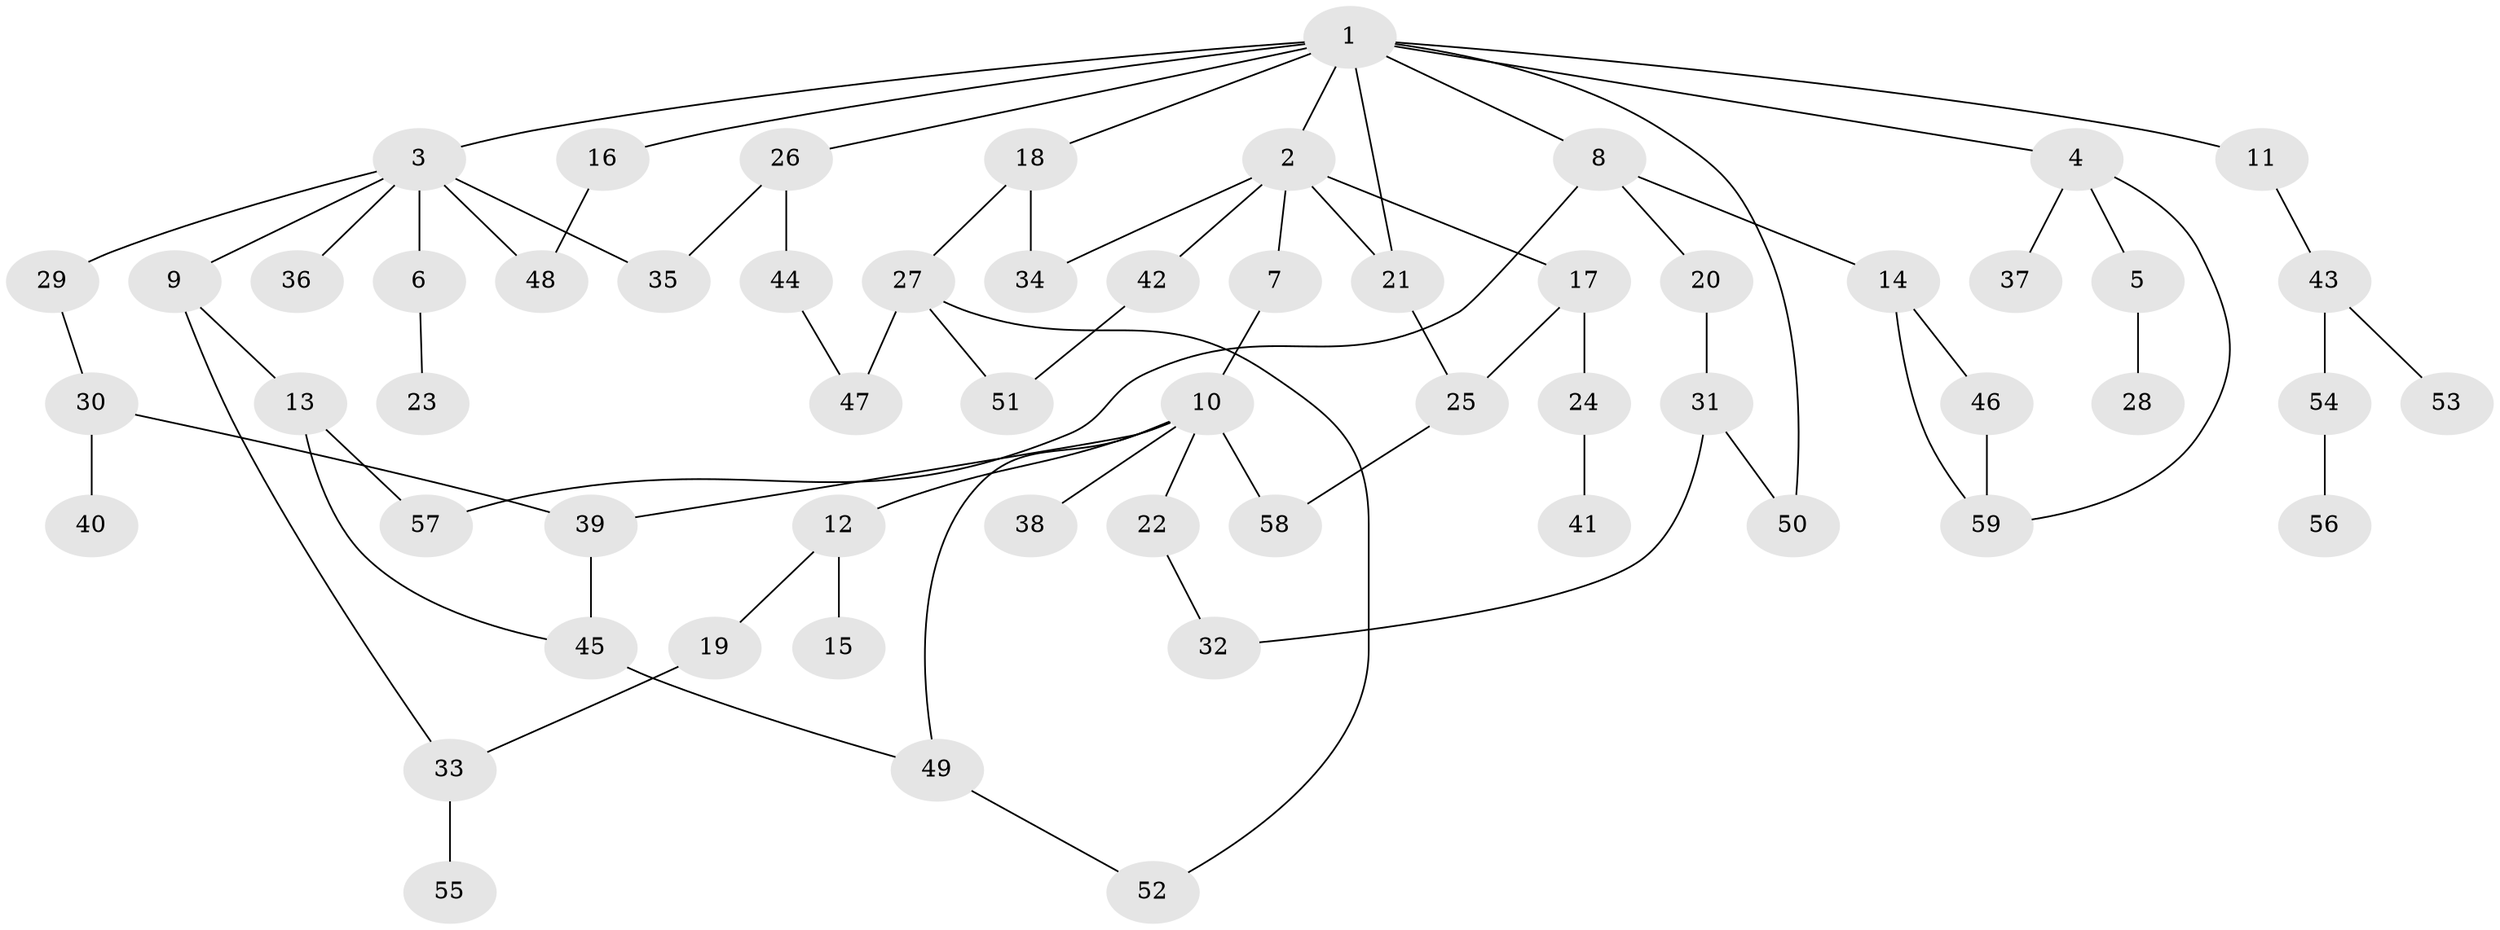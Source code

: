 // coarse degree distribution, {10: 0.024390243902439025, 6: 0.024390243902439025, 7: 0.024390243902439025, 4: 0.0975609756097561, 1: 0.24390243902439024, 2: 0.34146341463414637, 3: 0.21951219512195122, 8: 0.024390243902439025}
// Generated by graph-tools (version 1.1) at 2025/23/03/03/25 07:23:30]
// undirected, 59 vertices, 76 edges
graph export_dot {
graph [start="1"]
  node [color=gray90,style=filled];
  1;
  2;
  3;
  4;
  5;
  6;
  7;
  8;
  9;
  10;
  11;
  12;
  13;
  14;
  15;
  16;
  17;
  18;
  19;
  20;
  21;
  22;
  23;
  24;
  25;
  26;
  27;
  28;
  29;
  30;
  31;
  32;
  33;
  34;
  35;
  36;
  37;
  38;
  39;
  40;
  41;
  42;
  43;
  44;
  45;
  46;
  47;
  48;
  49;
  50;
  51;
  52;
  53;
  54;
  55;
  56;
  57;
  58;
  59;
  1 -- 2;
  1 -- 3;
  1 -- 4;
  1 -- 8;
  1 -- 11;
  1 -- 16;
  1 -- 18;
  1 -- 21;
  1 -- 26;
  1 -- 50;
  2 -- 7;
  2 -- 17;
  2 -- 34;
  2 -- 42;
  2 -- 21;
  3 -- 6;
  3 -- 9;
  3 -- 29;
  3 -- 36;
  3 -- 48;
  3 -- 35;
  4 -- 5;
  4 -- 37;
  4 -- 59;
  5 -- 28;
  6 -- 23;
  7 -- 10;
  8 -- 14;
  8 -- 20;
  8 -- 57;
  9 -- 13;
  9 -- 33;
  10 -- 12;
  10 -- 22;
  10 -- 38;
  10 -- 39;
  10 -- 49;
  10 -- 58;
  11 -- 43;
  12 -- 15;
  12 -- 19;
  13 -- 45;
  13 -- 57;
  14 -- 46;
  14 -- 59;
  16 -- 48;
  17 -- 24;
  17 -- 25;
  18 -- 27;
  18 -- 34;
  19 -- 33;
  20 -- 31;
  21 -- 25;
  22 -- 32;
  24 -- 41;
  25 -- 58;
  26 -- 35;
  26 -- 44;
  27 -- 47;
  27 -- 52;
  27 -- 51;
  29 -- 30;
  30 -- 40;
  30 -- 39;
  31 -- 32;
  31 -- 50;
  33 -- 55;
  39 -- 45;
  42 -- 51;
  43 -- 53;
  43 -- 54;
  44 -- 47;
  45 -- 49;
  46 -- 59;
  49 -- 52;
  54 -- 56;
}
